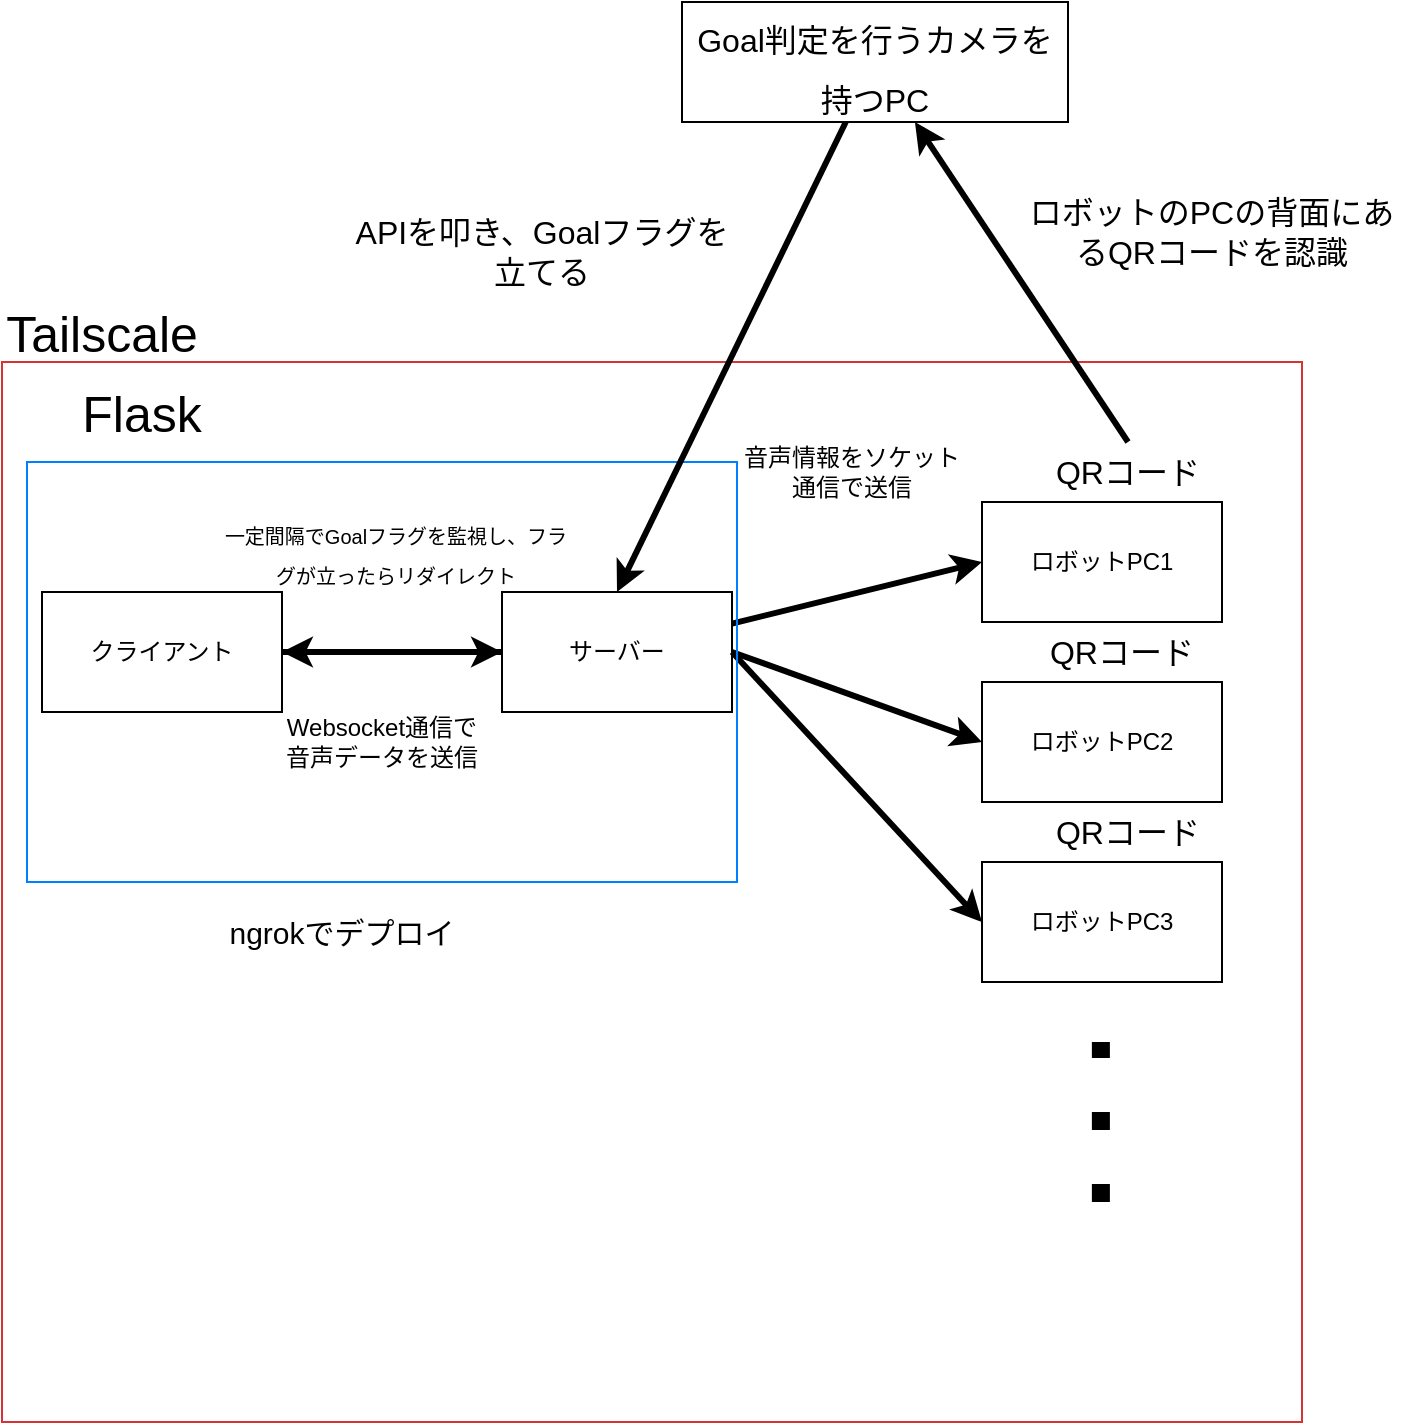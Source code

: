 <mxfile>
    <diagram id="alO_7fKV_GwF8pbm1hWU" name="ページ1">
        <mxGraphModel dx="2489" dy="2249" grid="1" gridSize="10" guides="1" tooltips="1" connect="1" arrows="1" fold="1" page="1" pageScale="1" pageWidth="827" pageHeight="1169" background="none" math="0" shadow="0">
            <root>
                <mxCell id="0"/>
                <mxCell id="1" parent="0"/>
                <mxCell id="19" value="" style="rounded=0;whiteSpace=wrap;html=1;fillColor=none;strokeColor=#d53434;" vertex="1" parent="1">
                    <mxGeometry x="-150" y="130" width="650" height="530" as="geometry"/>
                </mxCell>
                <mxCell id="12" style="edgeStyle=none;html=1;entryX=0;entryY=0.5;entryDx=0;entryDy=0;strokeWidth=3;" edge="1" parent="1" source="2" target="4">
                    <mxGeometry relative="1" as="geometry"/>
                </mxCell>
                <mxCell id="35" style="edgeStyle=none;html=1;strokeWidth=3;fontSize=10;" edge="1" parent="1" source="2" target="16">
                    <mxGeometry relative="1" as="geometry"/>
                </mxCell>
                <mxCell id="2" value="サーバー" style="rounded=0;whiteSpace=wrap;html=1;" vertex="1" parent="1">
                    <mxGeometry x="100" y="245" width="115" height="60" as="geometry"/>
                </mxCell>
                <mxCell id="4" value="ロボットPC1" style="rounded=0;whiteSpace=wrap;html=1;" vertex="1" parent="1">
                    <mxGeometry x="340" y="200" width="120" height="60" as="geometry"/>
                </mxCell>
                <mxCell id="5" value="ロボットPC2" style="rounded=0;whiteSpace=wrap;html=1;" vertex="1" parent="1">
                    <mxGeometry x="340" y="290" width="120" height="60" as="geometry"/>
                </mxCell>
                <mxCell id="6" value="ロボットPC3" style="rounded=0;whiteSpace=wrap;html=1;" vertex="1" parent="1">
                    <mxGeometry x="340" y="380" width="120" height="60" as="geometry"/>
                </mxCell>
                <mxCell id="9" value="" style="endArrow=none;dashed=1;html=1;dashPattern=1 3;strokeWidth=9;" edge="1" parent="1">
                    <mxGeometry width="50" height="50" relative="1" as="geometry">
                        <mxPoint x="399.44" y="550" as="sourcePoint"/>
                        <mxPoint x="399.44" y="470" as="targetPoint"/>
                        <Array as="points">
                            <mxPoint x="399.44" y="530"/>
                        </Array>
                    </mxGeometry>
                </mxCell>
                <mxCell id="13" style="edgeStyle=none;html=1;entryX=0;entryY=0.5;entryDx=0;entryDy=0;strokeWidth=3;exitX=1;exitY=0.5;exitDx=0;exitDy=0;" edge="1" parent="1" source="2" target="5">
                    <mxGeometry relative="1" as="geometry">
                        <mxPoint x="210" y="258.89" as="sourcePoint"/>
                        <mxPoint x="340" y="258.89" as="targetPoint"/>
                    </mxGeometry>
                </mxCell>
                <mxCell id="14" style="edgeStyle=none;html=1;entryX=0;entryY=0.5;entryDx=0;entryDy=0;strokeWidth=3;exitX=1;exitY=0.5;exitDx=0;exitDy=0;" edge="1" parent="1" source="2" target="6">
                    <mxGeometry relative="1" as="geometry">
                        <mxPoint x="220" y="270" as="sourcePoint"/>
                        <mxPoint x="350" y="360" as="targetPoint"/>
                    </mxGeometry>
                </mxCell>
                <mxCell id="15" value="音声情報をソケット通信で送信" style="text;html=1;strokeColor=none;fillColor=none;align=center;verticalAlign=middle;whiteSpace=wrap;rounded=0;" vertex="1" parent="1">
                    <mxGeometry x="220" y="160" width="110" height="50" as="geometry"/>
                </mxCell>
                <mxCell id="17" style="edgeStyle=none;html=1;entryX=0;entryY=0.5;entryDx=0;entryDy=0;strokeWidth=3;" edge="1" parent="1" source="16" target="2">
                    <mxGeometry relative="1" as="geometry"/>
                </mxCell>
                <mxCell id="16" value="クライアント" style="rounded=0;whiteSpace=wrap;html=1;" vertex="1" parent="1">
                    <mxGeometry x="-130" y="245" width="120" height="60" as="geometry"/>
                </mxCell>
                <mxCell id="18" value="Websocket通信で音声データを送信" style="text;html=1;strokeColor=none;fillColor=none;align=center;verticalAlign=middle;whiteSpace=wrap;rounded=0;" vertex="1" parent="1">
                    <mxGeometry x="-10" y="305" width="100" height="30" as="geometry"/>
                </mxCell>
                <mxCell id="20" value="&lt;font style=&quot;font-size: 25px;&quot;&gt;Tailscale&lt;/font&gt;" style="text;html=1;strokeColor=none;fillColor=none;align=center;verticalAlign=middle;whiteSpace=wrap;rounded=0;" vertex="1" parent="1">
                    <mxGeometry x="-130" y="100" width="60" height="30" as="geometry"/>
                </mxCell>
                <mxCell id="21" value="" style="rounded=0;whiteSpace=wrap;html=1;fontSize=25;fillColor=none;strokeColor=#007FFF;" vertex="1" parent="1">
                    <mxGeometry x="-137.5" y="180" width="355" height="210" as="geometry"/>
                </mxCell>
                <mxCell id="22" value="Flask" style="text;html=1;strokeColor=none;fillColor=none;align=center;verticalAlign=middle;whiteSpace=wrap;rounded=0;fontSize=25;" vertex="1" parent="1">
                    <mxGeometry x="-110" y="140" width="60" height="30" as="geometry"/>
                </mxCell>
                <mxCell id="32" style="edgeStyle=none;html=1;strokeWidth=3;fontSize=16;entryX=0.5;entryY=0;entryDx=0;entryDy=0;" edge="1" parent="1" source="24" target="2">
                    <mxGeometry relative="1" as="geometry"/>
                </mxCell>
                <mxCell id="24" value="&lt;font style=&quot;font-size: 16px;&quot;&gt;Goal判定を行うカメラを持つPC&lt;/font&gt;" style="rounded=0;whiteSpace=wrap;html=1;strokeColor=#000000;fontSize=25;fillColor=default;" vertex="1" parent="1">
                    <mxGeometry x="190" y="-50" width="193" height="60" as="geometry"/>
                </mxCell>
                <mxCell id="25" value="QRコード" style="text;html=1;strokeColor=none;fillColor=none;align=center;verticalAlign=middle;whiteSpace=wrap;rounded=0;fontSize=16;" vertex="1" parent="1">
                    <mxGeometry x="373" y="170" width="80" height="30" as="geometry"/>
                </mxCell>
                <mxCell id="26" value="QRコード" style="text;html=1;strokeColor=none;fillColor=none;align=center;verticalAlign=middle;whiteSpace=wrap;rounded=0;fontSize=16;" vertex="1" parent="1">
                    <mxGeometry x="370" y="260" width="80" height="30" as="geometry"/>
                </mxCell>
                <mxCell id="27" value="QRコード" style="text;html=1;strokeColor=none;fillColor=none;align=center;verticalAlign=middle;whiteSpace=wrap;rounded=0;fontSize=16;" vertex="1" parent="1">
                    <mxGeometry x="373" y="350" width="80" height="30" as="geometry"/>
                </mxCell>
                <mxCell id="29" value="" style="endArrow=classic;html=1;strokeWidth=3;fontSize=16;exitX=0.5;exitY=0;exitDx=0;exitDy=0;" edge="1" parent="1" source="25" target="24">
                    <mxGeometry width="50" height="50" relative="1" as="geometry">
                        <mxPoint x="310" y="120" as="sourcePoint"/>
                        <mxPoint x="360" y="70" as="targetPoint"/>
                    </mxGeometry>
                </mxCell>
                <mxCell id="30" value="ロボットのPCの背面にあるQRコードを認識" style="text;html=1;strokeColor=none;fillColor=none;align=center;verticalAlign=middle;whiteSpace=wrap;rounded=0;fontSize=16;" vertex="1" parent="1">
                    <mxGeometry x="360" y="50" width="190" height="30" as="geometry"/>
                </mxCell>
                <mxCell id="33" value="APIを叩き、Goalフラグを立てる" style="text;html=1;strokeColor=none;fillColor=none;align=center;verticalAlign=middle;whiteSpace=wrap;rounded=0;fontSize=16;" vertex="1" parent="1">
                    <mxGeometry x="25" y="60" width="190" height="30" as="geometry"/>
                </mxCell>
                <mxCell id="34" value="&lt;font style=&quot;font-size: 10px;&quot;&gt;一定間隔でGoalフラグを監視し、フラグが立ったらリダイレクト&lt;/font&gt;" style="text;html=1;strokeColor=none;fillColor=none;align=center;verticalAlign=middle;whiteSpace=wrap;rounded=0;fontSize=16;" vertex="1" parent="1">
                    <mxGeometry x="-43" y="210" width="180" height="30" as="geometry"/>
                </mxCell>
                <mxCell id="38" value="&lt;font style=&quot;font-size: 15px;&quot;&gt;ngrokでデプロイ&lt;/font&gt;" style="text;html=1;strokeColor=none;fillColor=none;align=center;verticalAlign=middle;whiteSpace=wrap;rounded=0;fontSize=10;" vertex="1" parent="1">
                    <mxGeometry x="-50" y="400" width="140" height="30" as="geometry"/>
                </mxCell>
            </root>
        </mxGraphModel>
    </diagram>
</mxfile>